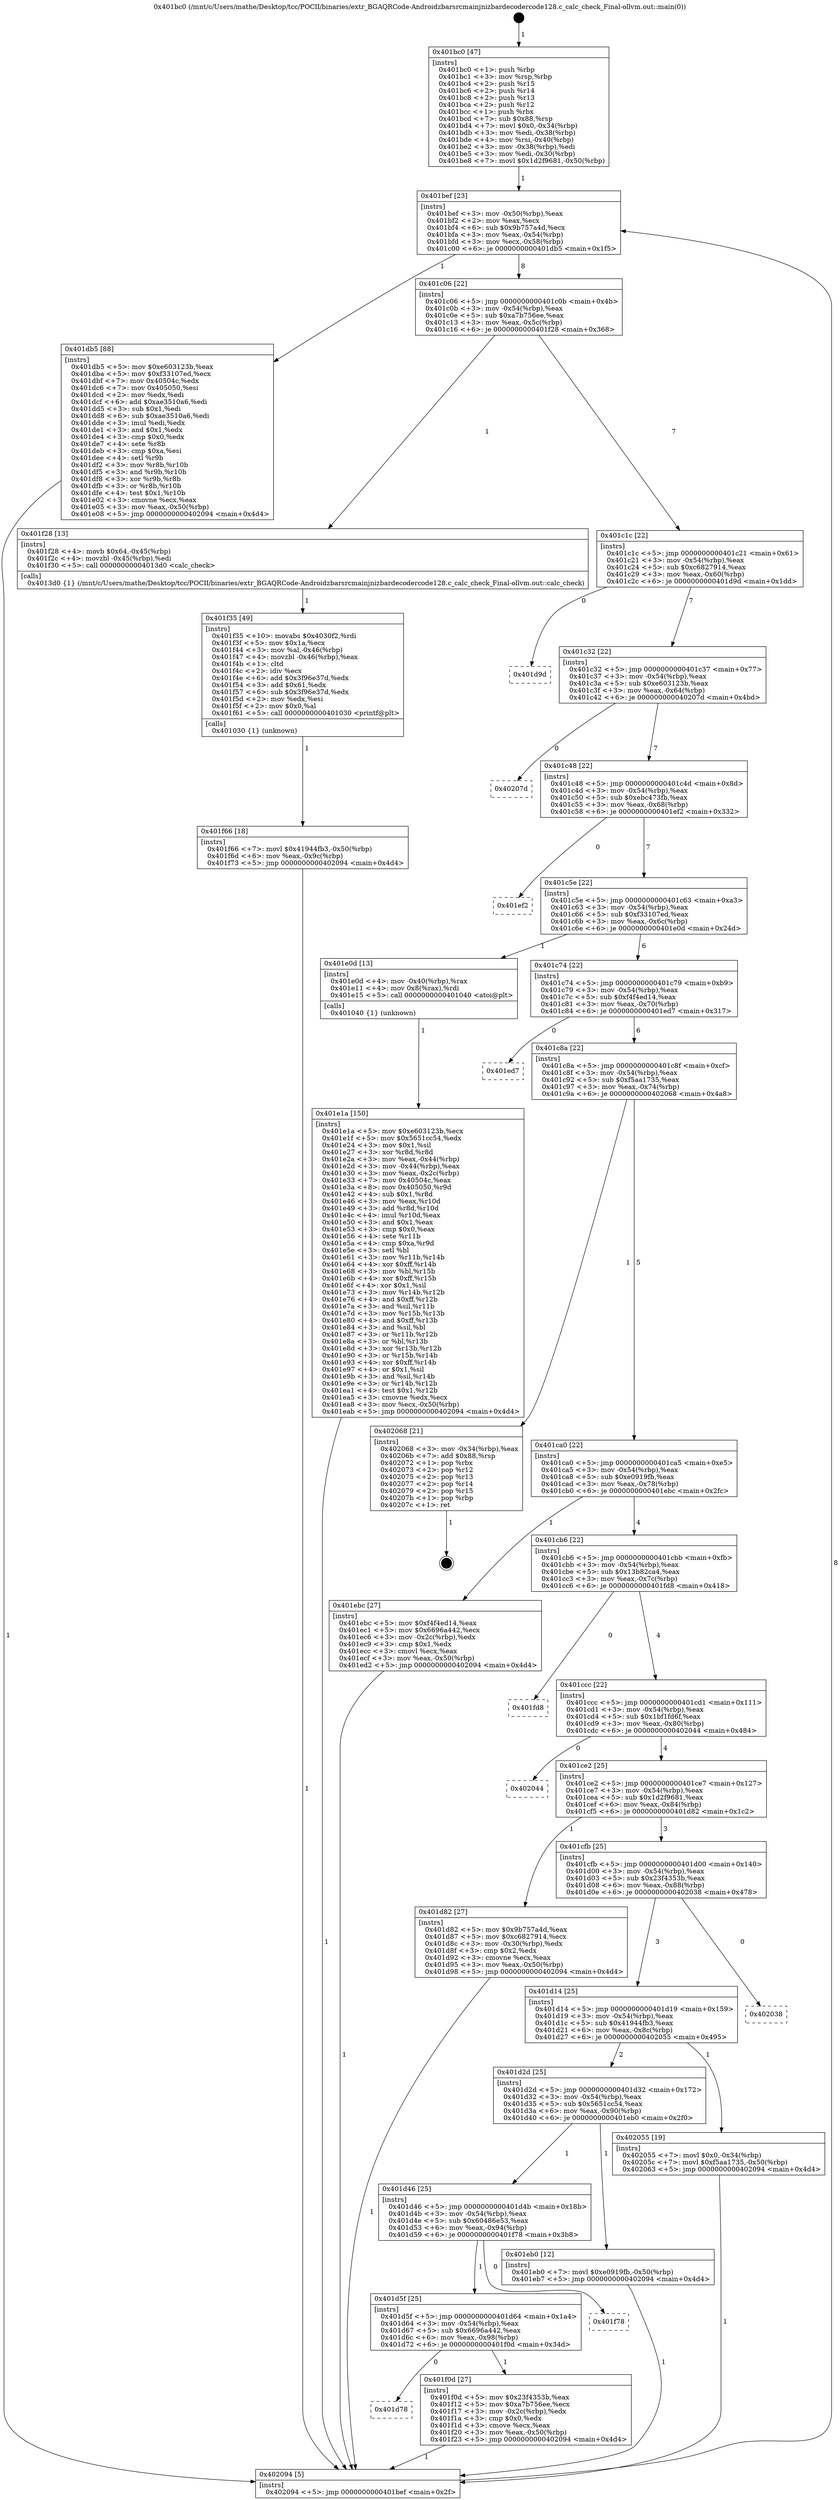 digraph "0x401bc0" {
  label = "0x401bc0 (/mnt/c/Users/mathe/Desktop/tcc/POCII/binaries/extr_BGAQRCode-Androidzbarsrcmainjnizbardecodercode128.c_calc_check_Final-ollvm.out::main(0))"
  labelloc = "t"
  node[shape=record]

  Entry [label="",width=0.3,height=0.3,shape=circle,fillcolor=black,style=filled]
  "0x401bef" [label="{
     0x401bef [23]\l
     | [instrs]\l
     &nbsp;&nbsp;0x401bef \<+3\>: mov -0x50(%rbp),%eax\l
     &nbsp;&nbsp;0x401bf2 \<+2\>: mov %eax,%ecx\l
     &nbsp;&nbsp;0x401bf4 \<+6\>: sub $0x9b757a4d,%ecx\l
     &nbsp;&nbsp;0x401bfa \<+3\>: mov %eax,-0x54(%rbp)\l
     &nbsp;&nbsp;0x401bfd \<+3\>: mov %ecx,-0x58(%rbp)\l
     &nbsp;&nbsp;0x401c00 \<+6\>: je 0000000000401db5 \<main+0x1f5\>\l
  }"]
  "0x401db5" [label="{
     0x401db5 [88]\l
     | [instrs]\l
     &nbsp;&nbsp;0x401db5 \<+5\>: mov $0xe603123b,%eax\l
     &nbsp;&nbsp;0x401dba \<+5\>: mov $0xf33107ed,%ecx\l
     &nbsp;&nbsp;0x401dbf \<+7\>: mov 0x40504c,%edx\l
     &nbsp;&nbsp;0x401dc6 \<+7\>: mov 0x405050,%esi\l
     &nbsp;&nbsp;0x401dcd \<+2\>: mov %edx,%edi\l
     &nbsp;&nbsp;0x401dcf \<+6\>: add $0xae3510a6,%edi\l
     &nbsp;&nbsp;0x401dd5 \<+3\>: sub $0x1,%edi\l
     &nbsp;&nbsp;0x401dd8 \<+6\>: sub $0xae3510a6,%edi\l
     &nbsp;&nbsp;0x401dde \<+3\>: imul %edi,%edx\l
     &nbsp;&nbsp;0x401de1 \<+3\>: and $0x1,%edx\l
     &nbsp;&nbsp;0x401de4 \<+3\>: cmp $0x0,%edx\l
     &nbsp;&nbsp;0x401de7 \<+4\>: sete %r8b\l
     &nbsp;&nbsp;0x401deb \<+3\>: cmp $0xa,%esi\l
     &nbsp;&nbsp;0x401dee \<+4\>: setl %r9b\l
     &nbsp;&nbsp;0x401df2 \<+3\>: mov %r8b,%r10b\l
     &nbsp;&nbsp;0x401df5 \<+3\>: and %r9b,%r10b\l
     &nbsp;&nbsp;0x401df8 \<+3\>: xor %r9b,%r8b\l
     &nbsp;&nbsp;0x401dfb \<+3\>: or %r8b,%r10b\l
     &nbsp;&nbsp;0x401dfe \<+4\>: test $0x1,%r10b\l
     &nbsp;&nbsp;0x401e02 \<+3\>: cmovne %ecx,%eax\l
     &nbsp;&nbsp;0x401e05 \<+3\>: mov %eax,-0x50(%rbp)\l
     &nbsp;&nbsp;0x401e08 \<+5\>: jmp 0000000000402094 \<main+0x4d4\>\l
  }"]
  "0x401c06" [label="{
     0x401c06 [22]\l
     | [instrs]\l
     &nbsp;&nbsp;0x401c06 \<+5\>: jmp 0000000000401c0b \<main+0x4b\>\l
     &nbsp;&nbsp;0x401c0b \<+3\>: mov -0x54(%rbp),%eax\l
     &nbsp;&nbsp;0x401c0e \<+5\>: sub $0xa7b756ee,%eax\l
     &nbsp;&nbsp;0x401c13 \<+3\>: mov %eax,-0x5c(%rbp)\l
     &nbsp;&nbsp;0x401c16 \<+6\>: je 0000000000401f28 \<main+0x368\>\l
  }"]
  Exit [label="",width=0.3,height=0.3,shape=circle,fillcolor=black,style=filled,peripheries=2]
  "0x401f28" [label="{
     0x401f28 [13]\l
     | [instrs]\l
     &nbsp;&nbsp;0x401f28 \<+4\>: movb $0x64,-0x45(%rbp)\l
     &nbsp;&nbsp;0x401f2c \<+4\>: movzbl -0x45(%rbp),%edi\l
     &nbsp;&nbsp;0x401f30 \<+5\>: call 00000000004013d0 \<calc_check\>\l
     | [calls]\l
     &nbsp;&nbsp;0x4013d0 \{1\} (/mnt/c/Users/mathe/Desktop/tcc/POCII/binaries/extr_BGAQRCode-Androidzbarsrcmainjnizbardecodercode128.c_calc_check_Final-ollvm.out::calc_check)\l
  }"]
  "0x401c1c" [label="{
     0x401c1c [22]\l
     | [instrs]\l
     &nbsp;&nbsp;0x401c1c \<+5\>: jmp 0000000000401c21 \<main+0x61\>\l
     &nbsp;&nbsp;0x401c21 \<+3\>: mov -0x54(%rbp),%eax\l
     &nbsp;&nbsp;0x401c24 \<+5\>: sub $0xc6827914,%eax\l
     &nbsp;&nbsp;0x401c29 \<+3\>: mov %eax,-0x60(%rbp)\l
     &nbsp;&nbsp;0x401c2c \<+6\>: je 0000000000401d9d \<main+0x1dd\>\l
  }"]
  "0x401f66" [label="{
     0x401f66 [18]\l
     | [instrs]\l
     &nbsp;&nbsp;0x401f66 \<+7\>: movl $0x41944fb3,-0x50(%rbp)\l
     &nbsp;&nbsp;0x401f6d \<+6\>: mov %eax,-0x9c(%rbp)\l
     &nbsp;&nbsp;0x401f73 \<+5\>: jmp 0000000000402094 \<main+0x4d4\>\l
  }"]
  "0x401d9d" [label="{
     0x401d9d\l
  }", style=dashed]
  "0x401c32" [label="{
     0x401c32 [22]\l
     | [instrs]\l
     &nbsp;&nbsp;0x401c32 \<+5\>: jmp 0000000000401c37 \<main+0x77\>\l
     &nbsp;&nbsp;0x401c37 \<+3\>: mov -0x54(%rbp),%eax\l
     &nbsp;&nbsp;0x401c3a \<+5\>: sub $0xe603123b,%eax\l
     &nbsp;&nbsp;0x401c3f \<+3\>: mov %eax,-0x64(%rbp)\l
     &nbsp;&nbsp;0x401c42 \<+6\>: je 000000000040207d \<main+0x4bd\>\l
  }"]
  "0x401f35" [label="{
     0x401f35 [49]\l
     | [instrs]\l
     &nbsp;&nbsp;0x401f35 \<+10\>: movabs $0x4030f2,%rdi\l
     &nbsp;&nbsp;0x401f3f \<+5\>: mov $0x1a,%ecx\l
     &nbsp;&nbsp;0x401f44 \<+3\>: mov %al,-0x46(%rbp)\l
     &nbsp;&nbsp;0x401f47 \<+4\>: movzbl -0x46(%rbp),%eax\l
     &nbsp;&nbsp;0x401f4b \<+1\>: cltd\l
     &nbsp;&nbsp;0x401f4c \<+2\>: idiv %ecx\l
     &nbsp;&nbsp;0x401f4e \<+6\>: add $0x3f96e37d,%edx\l
     &nbsp;&nbsp;0x401f54 \<+3\>: add $0x61,%edx\l
     &nbsp;&nbsp;0x401f57 \<+6\>: sub $0x3f96e37d,%edx\l
     &nbsp;&nbsp;0x401f5d \<+2\>: mov %edx,%esi\l
     &nbsp;&nbsp;0x401f5f \<+2\>: mov $0x0,%al\l
     &nbsp;&nbsp;0x401f61 \<+5\>: call 0000000000401030 \<printf@plt\>\l
     | [calls]\l
     &nbsp;&nbsp;0x401030 \{1\} (unknown)\l
  }"]
  "0x40207d" [label="{
     0x40207d\l
  }", style=dashed]
  "0x401c48" [label="{
     0x401c48 [22]\l
     | [instrs]\l
     &nbsp;&nbsp;0x401c48 \<+5\>: jmp 0000000000401c4d \<main+0x8d\>\l
     &nbsp;&nbsp;0x401c4d \<+3\>: mov -0x54(%rbp),%eax\l
     &nbsp;&nbsp;0x401c50 \<+5\>: sub $0xebc473fb,%eax\l
     &nbsp;&nbsp;0x401c55 \<+3\>: mov %eax,-0x68(%rbp)\l
     &nbsp;&nbsp;0x401c58 \<+6\>: je 0000000000401ef2 \<main+0x332\>\l
  }"]
  "0x401d78" [label="{
     0x401d78\l
  }", style=dashed]
  "0x401ef2" [label="{
     0x401ef2\l
  }", style=dashed]
  "0x401c5e" [label="{
     0x401c5e [22]\l
     | [instrs]\l
     &nbsp;&nbsp;0x401c5e \<+5\>: jmp 0000000000401c63 \<main+0xa3\>\l
     &nbsp;&nbsp;0x401c63 \<+3\>: mov -0x54(%rbp),%eax\l
     &nbsp;&nbsp;0x401c66 \<+5\>: sub $0xf33107ed,%eax\l
     &nbsp;&nbsp;0x401c6b \<+3\>: mov %eax,-0x6c(%rbp)\l
     &nbsp;&nbsp;0x401c6e \<+6\>: je 0000000000401e0d \<main+0x24d\>\l
  }"]
  "0x401f0d" [label="{
     0x401f0d [27]\l
     | [instrs]\l
     &nbsp;&nbsp;0x401f0d \<+5\>: mov $0x23f4353b,%eax\l
     &nbsp;&nbsp;0x401f12 \<+5\>: mov $0xa7b756ee,%ecx\l
     &nbsp;&nbsp;0x401f17 \<+3\>: mov -0x2c(%rbp),%edx\l
     &nbsp;&nbsp;0x401f1a \<+3\>: cmp $0x0,%edx\l
     &nbsp;&nbsp;0x401f1d \<+3\>: cmove %ecx,%eax\l
     &nbsp;&nbsp;0x401f20 \<+3\>: mov %eax,-0x50(%rbp)\l
     &nbsp;&nbsp;0x401f23 \<+5\>: jmp 0000000000402094 \<main+0x4d4\>\l
  }"]
  "0x401e0d" [label="{
     0x401e0d [13]\l
     | [instrs]\l
     &nbsp;&nbsp;0x401e0d \<+4\>: mov -0x40(%rbp),%rax\l
     &nbsp;&nbsp;0x401e11 \<+4\>: mov 0x8(%rax),%rdi\l
     &nbsp;&nbsp;0x401e15 \<+5\>: call 0000000000401040 \<atoi@plt\>\l
     | [calls]\l
     &nbsp;&nbsp;0x401040 \{1\} (unknown)\l
  }"]
  "0x401c74" [label="{
     0x401c74 [22]\l
     | [instrs]\l
     &nbsp;&nbsp;0x401c74 \<+5\>: jmp 0000000000401c79 \<main+0xb9\>\l
     &nbsp;&nbsp;0x401c79 \<+3\>: mov -0x54(%rbp),%eax\l
     &nbsp;&nbsp;0x401c7c \<+5\>: sub $0xf4f4ed14,%eax\l
     &nbsp;&nbsp;0x401c81 \<+3\>: mov %eax,-0x70(%rbp)\l
     &nbsp;&nbsp;0x401c84 \<+6\>: je 0000000000401ed7 \<main+0x317\>\l
  }"]
  "0x401d5f" [label="{
     0x401d5f [25]\l
     | [instrs]\l
     &nbsp;&nbsp;0x401d5f \<+5\>: jmp 0000000000401d64 \<main+0x1a4\>\l
     &nbsp;&nbsp;0x401d64 \<+3\>: mov -0x54(%rbp),%eax\l
     &nbsp;&nbsp;0x401d67 \<+5\>: sub $0x6696a442,%eax\l
     &nbsp;&nbsp;0x401d6c \<+6\>: mov %eax,-0x98(%rbp)\l
     &nbsp;&nbsp;0x401d72 \<+6\>: je 0000000000401f0d \<main+0x34d\>\l
  }"]
  "0x401ed7" [label="{
     0x401ed7\l
  }", style=dashed]
  "0x401c8a" [label="{
     0x401c8a [22]\l
     | [instrs]\l
     &nbsp;&nbsp;0x401c8a \<+5\>: jmp 0000000000401c8f \<main+0xcf\>\l
     &nbsp;&nbsp;0x401c8f \<+3\>: mov -0x54(%rbp),%eax\l
     &nbsp;&nbsp;0x401c92 \<+5\>: sub $0xf5aa1735,%eax\l
     &nbsp;&nbsp;0x401c97 \<+3\>: mov %eax,-0x74(%rbp)\l
     &nbsp;&nbsp;0x401c9a \<+6\>: je 0000000000402068 \<main+0x4a8\>\l
  }"]
  "0x401f78" [label="{
     0x401f78\l
  }", style=dashed]
  "0x402068" [label="{
     0x402068 [21]\l
     | [instrs]\l
     &nbsp;&nbsp;0x402068 \<+3\>: mov -0x34(%rbp),%eax\l
     &nbsp;&nbsp;0x40206b \<+7\>: add $0x88,%rsp\l
     &nbsp;&nbsp;0x402072 \<+1\>: pop %rbx\l
     &nbsp;&nbsp;0x402073 \<+2\>: pop %r12\l
     &nbsp;&nbsp;0x402075 \<+2\>: pop %r13\l
     &nbsp;&nbsp;0x402077 \<+2\>: pop %r14\l
     &nbsp;&nbsp;0x402079 \<+2\>: pop %r15\l
     &nbsp;&nbsp;0x40207b \<+1\>: pop %rbp\l
     &nbsp;&nbsp;0x40207c \<+1\>: ret\l
  }"]
  "0x401ca0" [label="{
     0x401ca0 [22]\l
     | [instrs]\l
     &nbsp;&nbsp;0x401ca0 \<+5\>: jmp 0000000000401ca5 \<main+0xe5\>\l
     &nbsp;&nbsp;0x401ca5 \<+3\>: mov -0x54(%rbp),%eax\l
     &nbsp;&nbsp;0x401ca8 \<+5\>: sub $0xe0919fb,%eax\l
     &nbsp;&nbsp;0x401cad \<+3\>: mov %eax,-0x78(%rbp)\l
     &nbsp;&nbsp;0x401cb0 \<+6\>: je 0000000000401ebc \<main+0x2fc\>\l
  }"]
  "0x401d46" [label="{
     0x401d46 [25]\l
     | [instrs]\l
     &nbsp;&nbsp;0x401d46 \<+5\>: jmp 0000000000401d4b \<main+0x18b\>\l
     &nbsp;&nbsp;0x401d4b \<+3\>: mov -0x54(%rbp),%eax\l
     &nbsp;&nbsp;0x401d4e \<+5\>: sub $0x60486e53,%eax\l
     &nbsp;&nbsp;0x401d53 \<+6\>: mov %eax,-0x94(%rbp)\l
     &nbsp;&nbsp;0x401d59 \<+6\>: je 0000000000401f78 \<main+0x3b8\>\l
  }"]
  "0x401ebc" [label="{
     0x401ebc [27]\l
     | [instrs]\l
     &nbsp;&nbsp;0x401ebc \<+5\>: mov $0xf4f4ed14,%eax\l
     &nbsp;&nbsp;0x401ec1 \<+5\>: mov $0x6696a442,%ecx\l
     &nbsp;&nbsp;0x401ec6 \<+3\>: mov -0x2c(%rbp),%edx\l
     &nbsp;&nbsp;0x401ec9 \<+3\>: cmp $0x1,%edx\l
     &nbsp;&nbsp;0x401ecc \<+3\>: cmovl %ecx,%eax\l
     &nbsp;&nbsp;0x401ecf \<+3\>: mov %eax,-0x50(%rbp)\l
     &nbsp;&nbsp;0x401ed2 \<+5\>: jmp 0000000000402094 \<main+0x4d4\>\l
  }"]
  "0x401cb6" [label="{
     0x401cb6 [22]\l
     | [instrs]\l
     &nbsp;&nbsp;0x401cb6 \<+5\>: jmp 0000000000401cbb \<main+0xfb\>\l
     &nbsp;&nbsp;0x401cbb \<+3\>: mov -0x54(%rbp),%eax\l
     &nbsp;&nbsp;0x401cbe \<+5\>: sub $0x13b82ca4,%eax\l
     &nbsp;&nbsp;0x401cc3 \<+3\>: mov %eax,-0x7c(%rbp)\l
     &nbsp;&nbsp;0x401cc6 \<+6\>: je 0000000000401fd8 \<main+0x418\>\l
  }"]
  "0x401eb0" [label="{
     0x401eb0 [12]\l
     | [instrs]\l
     &nbsp;&nbsp;0x401eb0 \<+7\>: movl $0xe0919fb,-0x50(%rbp)\l
     &nbsp;&nbsp;0x401eb7 \<+5\>: jmp 0000000000402094 \<main+0x4d4\>\l
  }"]
  "0x401fd8" [label="{
     0x401fd8\l
  }", style=dashed]
  "0x401ccc" [label="{
     0x401ccc [22]\l
     | [instrs]\l
     &nbsp;&nbsp;0x401ccc \<+5\>: jmp 0000000000401cd1 \<main+0x111\>\l
     &nbsp;&nbsp;0x401cd1 \<+3\>: mov -0x54(%rbp),%eax\l
     &nbsp;&nbsp;0x401cd4 \<+5\>: sub $0x1bf1fd6f,%eax\l
     &nbsp;&nbsp;0x401cd9 \<+3\>: mov %eax,-0x80(%rbp)\l
     &nbsp;&nbsp;0x401cdc \<+6\>: je 0000000000402044 \<main+0x484\>\l
  }"]
  "0x401d2d" [label="{
     0x401d2d [25]\l
     | [instrs]\l
     &nbsp;&nbsp;0x401d2d \<+5\>: jmp 0000000000401d32 \<main+0x172\>\l
     &nbsp;&nbsp;0x401d32 \<+3\>: mov -0x54(%rbp),%eax\l
     &nbsp;&nbsp;0x401d35 \<+5\>: sub $0x5651cc54,%eax\l
     &nbsp;&nbsp;0x401d3a \<+6\>: mov %eax,-0x90(%rbp)\l
     &nbsp;&nbsp;0x401d40 \<+6\>: je 0000000000401eb0 \<main+0x2f0\>\l
  }"]
  "0x402044" [label="{
     0x402044\l
  }", style=dashed]
  "0x401ce2" [label="{
     0x401ce2 [25]\l
     | [instrs]\l
     &nbsp;&nbsp;0x401ce2 \<+5\>: jmp 0000000000401ce7 \<main+0x127\>\l
     &nbsp;&nbsp;0x401ce7 \<+3\>: mov -0x54(%rbp),%eax\l
     &nbsp;&nbsp;0x401cea \<+5\>: sub $0x1d2f9681,%eax\l
     &nbsp;&nbsp;0x401cef \<+6\>: mov %eax,-0x84(%rbp)\l
     &nbsp;&nbsp;0x401cf5 \<+6\>: je 0000000000401d82 \<main+0x1c2\>\l
  }"]
  "0x402055" [label="{
     0x402055 [19]\l
     | [instrs]\l
     &nbsp;&nbsp;0x402055 \<+7\>: movl $0x0,-0x34(%rbp)\l
     &nbsp;&nbsp;0x40205c \<+7\>: movl $0xf5aa1735,-0x50(%rbp)\l
     &nbsp;&nbsp;0x402063 \<+5\>: jmp 0000000000402094 \<main+0x4d4\>\l
  }"]
  "0x401d82" [label="{
     0x401d82 [27]\l
     | [instrs]\l
     &nbsp;&nbsp;0x401d82 \<+5\>: mov $0x9b757a4d,%eax\l
     &nbsp;&nbsp;0x401d87 \<+5\>: mov $0xc6827914,%ecx\l
     &nbsp;&nbsp;0x401d8c \<+3\>: mov -0x30(%rbp),%edx\l
     &nbsp;&nbsp;0x401d8f \<+3\>: cmp $0x2,%edx\l
     &nbsp;&nbsp;0x401d92 \<+3\>: cmovne %ecx,%eax\l
     &nbsp;&nbsp;0x401d95 \<+3\>: mov %eax,-0x50(%rbp)\l
     &nbsp;&nbsp;0x401d98 \<+5\>: jmp 0000000000402094 \<main+0x4d4\>\l
  }"]
  "0x401cfb" [label="{
     0x401cfb [25]\l
     | [instrs]\l
     &nbsp;&nbsp;0x401cfb \<+5\>: jmp 0000000000401d00 \<main+0x140\>\l
     &nbsp;&nbsp;0x401d00 \<+3\>: mov -0x54(%rbp),%eax\l
     &nbsp;&nbsp;0x401d03 \<+5\>: sub $0x23f4353b,%eax\l
     &nbsp;&nbsp;0x401d08 \<+6\>: mov %eax,-0x88(%rbp)\l
     &nbsp;&nbsp;0x401d0e \<+6\>: je 0000000000402038 \<main+0x478\>\l
  }"]
  "0x402094" [label="{
     0x402094 [5]\l
     | [instrs]\l
     &nbsp;&nbsp;0x402094 \<+5\>: jmp 0000000000401bef \<main+0x2f\>\l
  }"]
  "0x401bc0" [label="{
     0x401bc0 [47]\l
     | [instrs]\l
     &nbsp;&nbsp;0x401bc0 \<+1\>: push %rbp\l
     &nbsp;&nbsp;0x401bc1 \<+3\>: mov %rsp,%rbp\l
     &nbsp;&nbsp;0x401bc4 \<+2\>: push %r15\l
     &nbsp;&nbsp;0x401bc6 \<+2\>: push %r14\l
     &nbsp;&nbsp;0x401bc8 \<+2\>: push %r13\l
     &nbsp;&nbsp;0x401bca \<+2\>: push %r12\l
     &nbsp;&nbsp;0x401bcc \<+1\>: push %rbx\l
     &nbsp;&nbsp;0x401bcd \<+7\>: sub $0x88,%rsp\l
     &nbsp;&nbsp;0x401bd4 \<+7\>: movl $0x0,-0x34(%rbp)\l
     &nbsp;&nbsp;0x401bdb \<+3\>: mov %edi,-0x38(%rbp)\l
     &nbsp;&nbsp;0x401bde \<+4\>: mov %rsi,-0x40(%rbp)\l
     &nbsp;&nbsp;0x401be2 \<+3\>: mov -0x38(%rbp),%edi\l
     &nbsp;&nbsp;0x401be5 \<+3\>: mov %edi,-0x30(%rbp)\l
     &nbsp;&nbsp;0x401be8 \<+7\>: movl $0x1d2f9681,-0x50(%rbp)\l
  }"]
  "0x401e1a" [label="{
     0x401e1a [150]\l
     | [instrs]\l
     &nbsp;&nbsp;0x401e1a \<+5\>: mov $0xe603123b,%ecx\l
     &nbsp;&nbsp;0x401e1f \<+5\>: mov $0x5651cc54,%edx\l
     &nbsp;&nbsp;0x401e24 \<+3\>: mov $0x1,%sil\l
     &nbsp;&nbsp;0x401e27 \<+3\>: xor %r8d,%r8d\l
     &nbsp;&nbsp;0x401e2a \<+3\>: mov %eax,-0x44(%rbp)\l
     &nbsp;&nbsp;0x401e2d \<+3\>: mov -0x44(%rbp),%eax\l
     &nbsp;&nbsp;0x401e30 \<+3\>: mov %eax,-0x2c(%rbp)\l
     &nbsp;&nbsp;0x401e33 \<+7\>: mov 0x40504c,%eax\l
     &nbsp;&nbsp;0x401e3a \<+8\>: mov 0x405050,%r9d\l
     &nbsp;&nbsp;0x401e42 \<+4\>: sub $0x1,%r8d\l
     &nbsp;&nbsp;0x401e46 \<+3\>: mov %eax,%r10d\l
     &nbsp;&nbsp;0x401e49 \<+3\>: add %r8d,%r10d\l
     &nbsp;&nbsp;0x401e4c \<+4\>: imul %r10d,%eax\l
     &nbsp;&nbsp;0x401e50 \<+3\>: and $0x1,%eax\l
     &nbsp;&nbsp;0x401e53 \<+3\>: cmp $0x0,%eax\l
     &nbsp;&nbsp;0x401e56 \<+4\>: sete %r11b\l
     &nbsp;&nbsp;0x401e5a \<+4\>: cmp $0xa,%r9d\l
     &nbsp;&nbsp;0x401e5e \<+3\>: setl %bl\l
     &nbsp;&nbsp;0x401e61 \<+3\>: mov %r11b,%r14b\l
     &nbsp;&nbsp;0x401e64 \<+4\>: xor $0xff,%r14b\l
     &nbsp;&nbsp;0x401e68 \<+3\>: mov %bl,%r15b\l
     &nbsp;&nbsp;0x401e6b \<+4\>: xor $0xff,%r15b\l
     &nbsp;&nbsp;0x401e6f \<+4\>: xor $0x1,%sil\l
     &nbsp;&nbsp;0x401e73 \<+3\>: mov %r14b,%r12b\l
     &nbsp;&nbsp;0x401e76 \<+4\>: and $0xff,%r12b\l
     &nbsp;&nbsp;0x401e7a \<+3\>: and %sil,%r11b\l
     &nbsp;&nbsp;0x401e7d \<+3\>: mov %r15b,%r13b\l
     &nbsp;&nbsp;0x401e80 \<+4\>: and $0xff,%r13b\l
     &nbsp;&nbsp;0x401e84 \<+3\>: and %sil,%bl\l
     &nbsp;&nbsp;0x401e87 \<+3\>: or %r11b,%r12b\l
     &nbsp;&nbsp;0x401e8a \<+3\>: or %bl,%r13b\l
     &nbsp;&nbsp;0x401e8d \<+3\>: xor %r13b,%r12b\l
     &nbsp;&nbsp;0x401e90 \<+3\>: or %r15b,%r14b\l
     &nbsp;&nbsp;0x401e93 \<+4\>: xor $0xff,%r14b\l
     &nbsp;&nbsp;0x401e97 \<+4\>: or $0x1,%sil\l
     &nbsp;&nbsp;0x401e9b \<+3\>: and %sil,%r14b\l
     &nbsp;&nbsp;0x401e9e \<+3\>: or %r14b,%r12b\l
     &nbsp;&nbsp;0x401ea1 \<+4\>: test $0x1,%r12b\l
     &nbsp;&nbsp;0x401ea5 \<+3\>: cmovne %edx,%ecx\l
     &nbsp;&nbsp;0x401ea8 \<+3\>: mov %ecx,-0x50(%rbp)\l
     &nbsp;&nbsp;0x401eab \<+5\>: jmp 0000000000402094 \<main+0x4d4\>\l
  }"]
  "0x401d14" [label="{
     0x401d14 [25]\l
     | [instrs]\l
     &nbsp;&nbsp;0x401d14 \<+5\>: jmp 0000000000401d19 \<main+0x159\>\l
     &nbsp;&nbsp;0x401d19 \<+3\>: mov -0x54(%rbp),%eax\l
     &nbsp;&nbsp;0x401d1c \<+5\>: sub $0x41944fb3,%eax\l
     &nbsp;&nbsp;0x401d21 \<+6\>: mov %eax,-0x8c(%rbp)\l
     &nbsp;&nbsp;0x401d27 \<+6\>: je 0000000000402055 \<main+0x495\>\l
  }"]
  "0x402038" [label="{
     0x402038\l
  }", style=dashed]
  Entry -> "0x401bc0" [label=" 1"]
  "0x401bef" -> "0x401db5" [label=" 1"]
  "0x401bef" -> "0x401c06" [label=" 8"]
  "0x402068" -> Exit [label=" 1"]
  "0x401c06" -> "0x401f28" [label=" 1"]
  "0x401c06" -> "0x401c1c" [label=" 7"]
  "0x402055" -> "0x402094" [label=" 1"]
  "0x401c1c" -> "0x401d9d" [label=" 0"]
  "0x401c1c" -> "0x401c32" [label=" 7"]
  "0x401f66" -> "0x402094" [label=" 1"]
  "0x401c32" -> "0x40207d" [label=" 0"]
  "0x401c32" -> "0x401c48" [label=" 7"]
  "0x401f35" -> "0x401f66" [label=" 1"]
  "0x401c48" -> "0x401ef2" [label=" 0"]
  "0x401c48" -> "0x401c5e" [label=" 7"]
  "0x401f28" -> "0x401f35" [label=" 1"]
  "0x401c5e" -> "0x401e0d" [label=" 1"]
  "0x401c5e" -> "0x401c74" [label=" 6"]
  "0x401f0d" -> "0x402094" [label=" 1"]
  "0x401c74" -> "0x401ed7" [label=" 0"]
  "0x401c74" -> "0x401c8a" [label=" 6"]
  "0x401d5f" -> "0x401f0d" [label=" 1"]
  "0x401c8a" -> "0x402068" [label=" 1"]
  "0x401c8a" -> "0x401ca0" [label=" 5"]
  "0x401d5f" -> "0x401d78" [label=" 0"]
  "0x401ca0" -> "0x401ebc" [label=" 1"]
  "0x401ca0" -> "0x401cb6" [label=" 4"]
  "0x401d46" -> "0x401f78" [label=" 0"]
  "0x401cb6" -> "0x401fd8" [label=" 0"]
  "0x401cb6" -> "0x401ccc" [label=" 4"]
  "0x401d46" -> "0x401d5f" [label=" 1"]
  "0x401ccc" -> "0x402044" [label=" 0"]
  "0x401ccc" -> "0x401ce2" [label=" 4"]
  "0x401eb0" -> "0x402094" [label=" 1"]
  "0x401ce2" -> "0x401d82" [label=" 1"]
  "0x401ce2" -> "0x401cfb" [label=" 3"]
  "0x401d82" -> "0x402094" [label=" 1"]
  "0x401bc0" -> "0x401bef" [label=" 1"]
  "0x402094" -> "0x401bef" [label=" 8"]
  "0x401db5" -> "0x402094" [label=" 1"]
  "0x401e0d" -> "0x401e1a" [label=" 1"]
  "0x401e1a" -> "0x402094" [label=" 1"]
  "0x401d2d" -> "0x401d46" [label=" 1"]
  "0x401cfb" -> "0x402038" [label=" 0"]
  "0x401cfb" -> "0x401d14" [label=" 3"]
  "0x401d2d" -> "0x401eb0" [label=" 1"]
  "0x401d14" -> "0x402055" [label=" 1"]
  "0x401d14" -> "0x401d2d" [label=" 2"]
  "0x401ebc" -> "0x402094" [label=" 1"]
}
